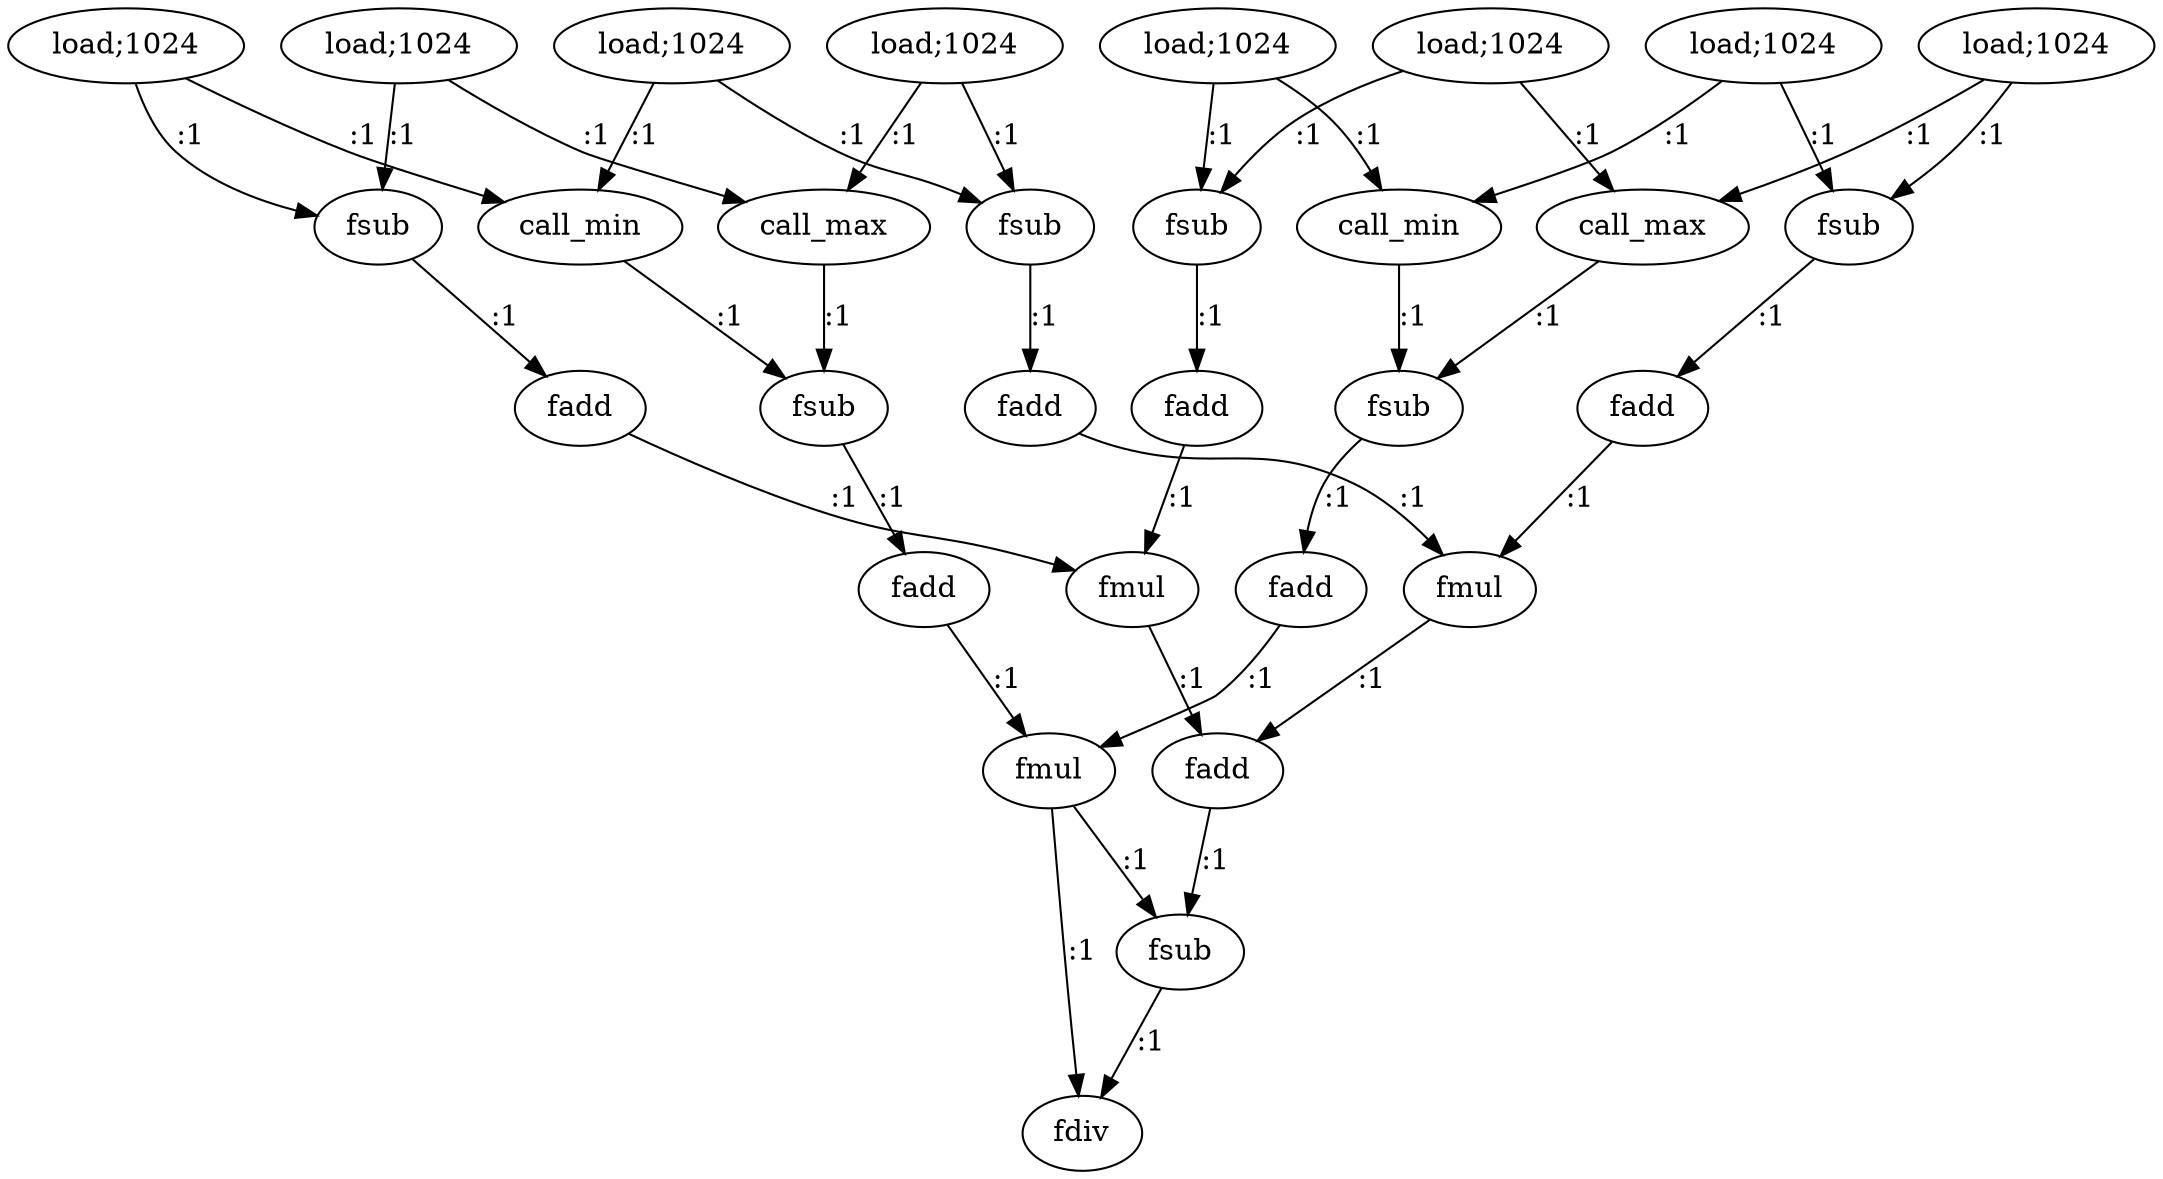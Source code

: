 digraph  {
   0 [label="load;1024"];
   1 [label="call_max"];
   2 [label="load;1024"];
   3 [label="load;1024"];
   4 [label="load;1024"];
   5 [label="load;1024"];
   6 [label="load;1024"];
   7 [label="load;1024"];
   8 [label="load;1024"];
   9 [label="fsub"];
   10 [label="call_max"];
   11 [label="call_min"];
   12 [label="call_min"];
   13 [label="fsub"];
   14 [label="fadd"];
   15 [label="fsub"];
   16 [label="fadd"];
   17 [label="fmul"];
   18 [label="fadd"];
   19 [label="fsub"];
   20 [label="fadd"];
   21 [label="fmul"];
   22 [label="fsub"];
   23 [label="fadd"];
   24 [label="fsub"];
   25 [label="fadd"];
   26 [label="fmul"];
   27 [label="fadd"];
   28 [label="fsub"];
   29 [label="fdiv"];

   0->10 [label=":1"]
   0->9 [label=":1"]
   1->15 [label=":1"]
   2->1 [label=":1"]
   2->19 [label=":1"]
   3->11 [label=":1"]
   3->9 [label=":1"]
   4->12 [label=":1"]
   4->19 [label=":1"]
   5->10 [label=":1"]
   5->22 [label=":1"]
   6->1 [label=":1"]
   6->24 [label=":1"]
   7->11 [label=":1"]
   7->22 [label=":1"]
   8->12 [label=":1"]
   8->24 [label=":1"]
   9->18 [label=":1"]
   10->13 [label=":1"]
   11->13 [label=":1"]
   12->15 [label=":1"]
   13->14 [label=":1"]
   14->17 [label=":1"]
   15->16 [label=":1"]
   16->17 [label=":1"]
   17->29 [label=":1"]
   17->28 [label=":1"]
   18->21 [label=":1"]
   19->20 [label=":1"]
   20->21 [label=":1"]
   21->27 [label=":1"]
   22->23 [label=":1"]
   23->26 [label=":1"]
   24->25 [label=":1"]
   25->26 [label=":1"]
   26->27 [label=":1"]
   27->28 [label=":1"]
   28->29 [label=":1"]
}

